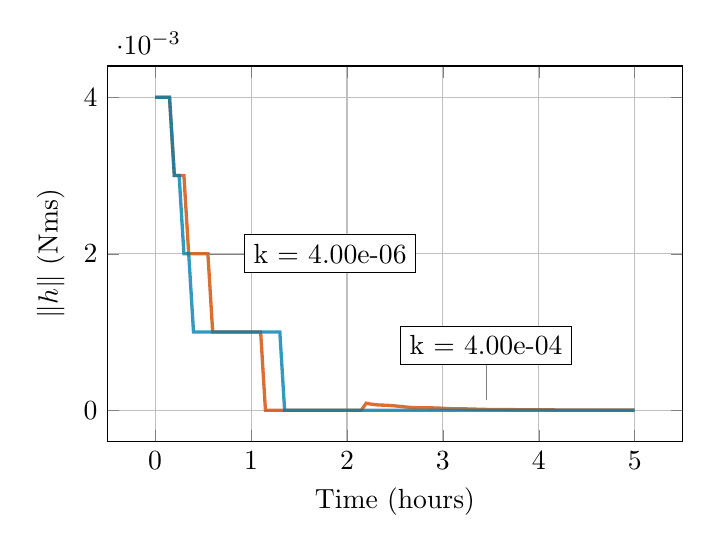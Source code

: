 % Recommended preamble:
\begin{tikzpicture}
\begin{axis}[xmajorgrids, ymajorgrids, height={2.5in}, width={3.5in}, xlabel={Time (hours)}, ylabel={$\|h\|$ (Nms)}, legend pos={north east}, title={{\rule{0pt}{1pt}}}]
    \addplot+[no marks, very thick, style={solid}, color={rgb,1:red,0.82;green,0.29;blue,0.0}, opacity={0.8}]
        coordinates {
            (0.0,0.004)
            (0.05,0.004)
            (0.1,0.004)
            (0.15,0.004)
            (0.2,0.003)
            (0.25,0.003)
            (0.3,0.003)
            (0.35,0.002)
            (0.4,0.002)
            (0.45,0.002)
            (0.5,0.002)
            (0.55,0.002)
            (0.6,0.001)
            (0.65,0.001)
            (0.7,0.001)
            (0.75,0.001)
            (0.8,0.001)
            (0.85,0.001)
            (0.9,0.001)
            (0.95,0.001)
            (1.0,0.001)
            (1.05,0.001)
            (1.1,0.001)
            (1.15,0.0)
            (1.2,0.0)
            (1.25,0.0)
            (1.3,0.0)
            (1.35,0.0)
            (1.4,0.0)
            (1.45,0.0)
            (1.5,0.0)
            (1.55,0.0)
            (1.6,0.0)
            (1.65,0.0)
            (1.7,0.0)
            (1.75,0.0)
            (1.8,0.0)
            (1.85,0.0)
            (1.9,0.0)
            (1.95,0.0)
            (2.0,0.0)
            (2.05,0.0)
            (2.1,0.0)
            (2.15,0.0)
            (2.2,8.964e-5)
            (2.25,7.783e-5)
            (2.3,6.968e-5)
            (2.35,6.612e-5)
            (2.4,6.405e-5)
            (2.45,6.064e-5)
            (2.5,5.545e-5)
            (2.55,4.92e-5)
            (2.6,4.274e-5)
            (2.65,3.72e-5)
            (2.7,3.331e-5)
            (2.75,3.136e-5)
            (2.8,3.074e-5)
            (2.85,3.051e-5)
            (2.9,2.964e-5)
            (2.95,2.791e-5)
            (3.0,2.489e-5)
            (3.05,2.157e-5)
            (3.1,1.934e-5)
            (3.15,1.845e-5)
            (3.2,1.792e-5)
            (3.25,1.694e-5)
            (3.3,1.539e-5)
            (3.35,1.352e-5)
            (3.4,1.172e-5)
            (3.45,1.037e-5)
            (3.5,9.536e-6)
            (3.55,9.08e-6)
            (3.6,8.866e-6)
            (3.65,8.646e-6)
            (3.7,8.141e-6)
            (3.75,7.288e-6)
            (3.8,6.331e-6)
            (3.85,5.68e-6)
            (3.9,5.413e-6)
            (3.95,5.293e-6)
            (4.0,5.175e-6)
            (4.05,4.989e-6)
            (4.1,4.668e-6)
            (4.15,4.189e-6)
            (4.2,3.632e-6)
            (4.25,3.139e-6)
            (4.3,2.808e-6)
            (4.35,2.644e-6)
            (4.4,2.582e-6)
            (4.45,2.531e-6)
            (4.5,2.408e-6)
            (4.55,2.177e-6)
            (4.6,1.892e-6)
            (4.65,1.686e-6)
            (4.7,1.622e-6)
            (4.75,1.615e-6)
            (4.8,1.59e-6)
            (4.85,1.521e-6)
            (4.9,1.407e-6)
            (4.95,1.254e-6)
            (5.0,1.084e-6)
        }
        ;
    \addplot+[no marks, very thick, style={solid}, color={rgb,1:red,0.0;green,0.498;blue,0.694}, opacity={0.8}]
        coordinates {
            (0.0,0.004)
            (0.05,0.004)
            (0.1,0.004)
            (0.15,0.004)
            (0.2,0.003)
            (0.25,0.003)
            (0.3,0.002)
            (0.35,0.002)
            (0.4,0.001)
            (0.45,0.001)
            (0.5,0.001)
            (0.55,0.001)
            (0.6,0.001)
            (0.65,0.001)
            (0.7,0.001)
            (0.75,0.001)
            (0.8,0.001)
            (0.85,0.001)
            (0.9,0.001)
            (0.95,0.001)
            (1.0,0.001)
            (1.05,0.001)
            (1.1,0.001)
            (1.15,0.001)
            (1.2,0.001)
            (1.25,0.001)
            (1.3,0.001)
            (1.35,0.0)
            (1.4,0.0)
            (1.45,0.0)
            (1.5,0.0)
            (1.55,0.0)
            (1.6,0.0)
            (1.65,0.0)
            (1.7,0.0)
            (1.75,0.0)
            (1.8,0.0)
            (1.85,0.0)
            (1.9,0.0)
            (1.95,0.0)
            (2.0,0.0)
            (2.05,0.0)
            (2.1,0.0)
            (2.15,0.0)
            (2.2,0.0)
            (2.25,0.0)
            (2.3,0.0)
            (2.35,0.0)
            (2.4,0.0)
            (2.45,0.0)
            (2.5,0.0)
            (2.55,0.0)
            (2.6,0.0)
            (2.65,0.0)
            (2.7,0.0)
            (2.75,0.0)
            (2.8,0.0)
            (2.85,0.0)
            (2.9,0.0)
            (2.95,0.0)
            (3.0,0.0)
            (3.05,0.0)
            (3.1,0.0)
            (3.15,0.0)
            (3.2,0.0)
            (3.25,0.0)
            (3.3,0.0)
            (3.35,0.0)
            (3.4,0.0)
            (3.45,0.0)
            (3.5,0.0)
            (3.55,0.0)
            (3.6,0.0)
            (3.65,0.0)
            (3.7,0.0)
            (3.75,0.0)
            (3.8,0.0)
            (3.85,0.0)
            (3.9,0.0)
            (3.95,0.0)
            (4.0,0.0)
            (4.05,0.0)
            (4.1,0.0)
            (4.15,0.0)
            (4.2,0.0)
            (4.25,0.0)
            (4.3,0.0)
            (4.35,0.0)
            (4.4,0.0)
            (4.45,0.0)
            (4.5,0.0)
            (4.55,0.0)
            (4.6,0.0)
            (4.65,0.0)
            (4.7,0.0)
            (4.75,0.0)
            (4.8,0.0)
            (4.85,0.0)
            (4.9,0.0)
            (4.95,0.0)
            (5.0,0.0)
        }
        ;
    \node 
    [pin={[draw=black,fill=white]right:k = 4.00e-06}]  at 
    (0.45,0.002)
    {};
    \node 
    [pin={[draw=black,fill=white]above:k = 4.00e-04}]  at 
    (3.45,0.0)
    {};
\end{axis}
\end{tikzpicture}
